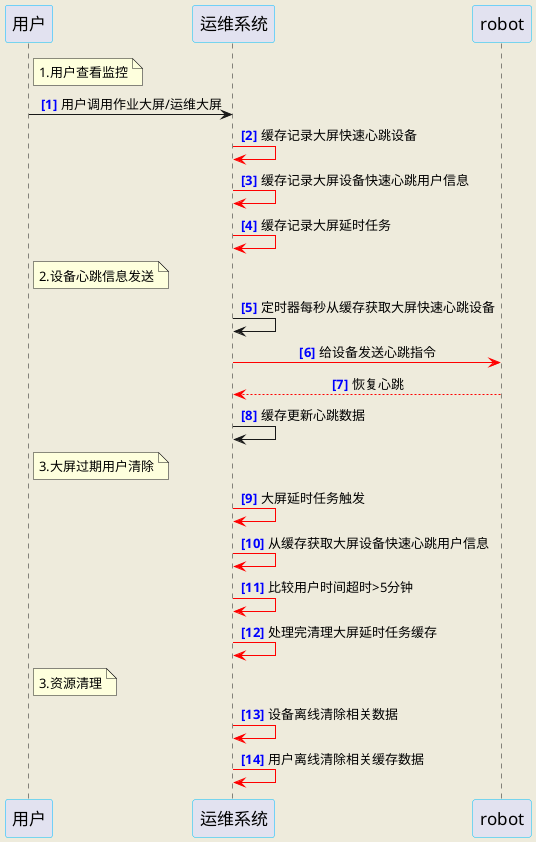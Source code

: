 @startuml
skinparam backgroundColor #EEEBDC

skinparam sequenceMessageAlign center
'skinparam monochrome reverse

skinparam sequence {
ParticipantBorderColor DeepSkyBlue
'ParticipantBackgroundColor DodgerBlue
ParticipantFontSize 17
'ParticipantFontColor #A9DCDF

}

autonumber "<font color=blue><b>[##]"

participant "用户" as user

participant "运维系统" as omsys

'participant "人机" as robot

note right user : 1.用户查看监控

user -> omsys: 用户调用作业大屏/运维大屏

omsys -[#red]> omsys: 缓存记录大屏快速心跳设备

omsys -[#red]> omsys: 缓存记录大屏设备快速心跳用户信息

omsys -[#red]> omsys: 缓存记录大屏延时任务

note right user : 2.设备心跳信息发送

omsys -> omsys: 定时器每秒从缓存获取大屏快速心跳设备

omsys -[#red]> robot: 给设备发送心跳指令

robot --[#red]> omsys: 恢复心跳

omsys -> omsys: 缓存更新心跳数据


note right user : 3.大屏过期用户清除

omsys -[#red]> omsys: 大屏延时任务触发

omsys -[#red]> omsys: 从缓存获取大屏设备快速心跳用户信息

omsys -[#red]> omsys: 比较用户时间超时>5分钟

omsys -[#red]> omsys: 处理完清理大屏延时任务缓存


note right user : 3.资源清理

omsys -[#red]> omsys: 设备离线清除相关数据

omsys -[#red]> omsys: 用户离线清除相关缓存数据

@enduml